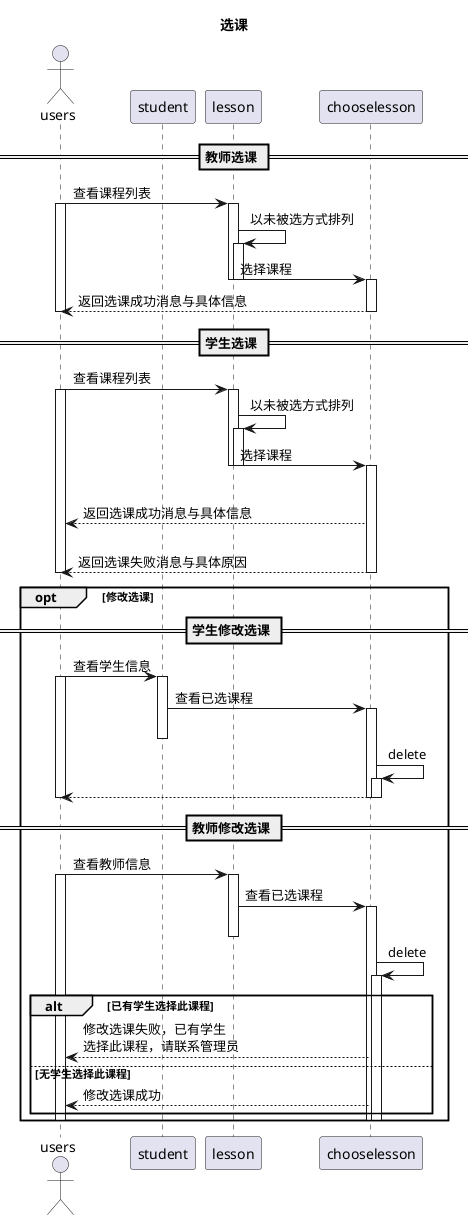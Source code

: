 @startuml
title 选课
actor users
participant lesson
participant student
participant lesson
participant chooselesson
== 教师选课 ==
users -> lesson:查看课程列表
activate lesson
activate users
lesson ->lesson:以未被选方式排列
activate lesson
lesson ->chooselesson:选择课程
deactivate lesson
deactivate lesson
activate chooselesson
chooselesson --> users:返回选课成功消息与具体信息
deactivate chooselesson
deactivate users
== 学生选课 ==
users -> lesson:查看课程列表
activate lesson
activate users
lesson ->lesson:以未被选方式排列
activate lesson
lesson ->chooselesson:选择课程
deactivate lesson
deactivate lesson
alt 该课程已先有教师选中
    activate chooselesson
    chooselesson --> users:返回选课成功消息与具体信息
else 该课程没有教师教授
    chooselesson --> users:返回选课失败消息与具体原因
    deactivate chooselesson
    deactivate users

opt 修改选课
== 学生修改选课 ==
    users -> student:查看学生信息
    activate student
    activate users
    student -> chooselesson:查看已选课程
    activate chooselesson
    deactivate student
    chooselesson -> chooselesson:delete
    activate chooselesson
    chooselesson --> users
    deactivate chooselesson
    deactivate chooselesson
    deactivate users
== 教师修改选课 ==
    users -> lesson:查看教师信息
    activate lesson
    activate users
    lesson -> chooselesson:查看已选课程
    activate chooselesson
    deactivate lesson
    chooselesson -> chooselesson:delete
    alt 已有学生选择此课程
        activate chooselesson
        chooselesson --> users:修改选课失败，已有学生\n选择此课程，请联系管理员
    else 无学生选择此课程
        chooselesson --> users:修改选课成功
    end
    deactivate chooselesson
    deactivate chooselesson
    deactivate users
end
@enduml